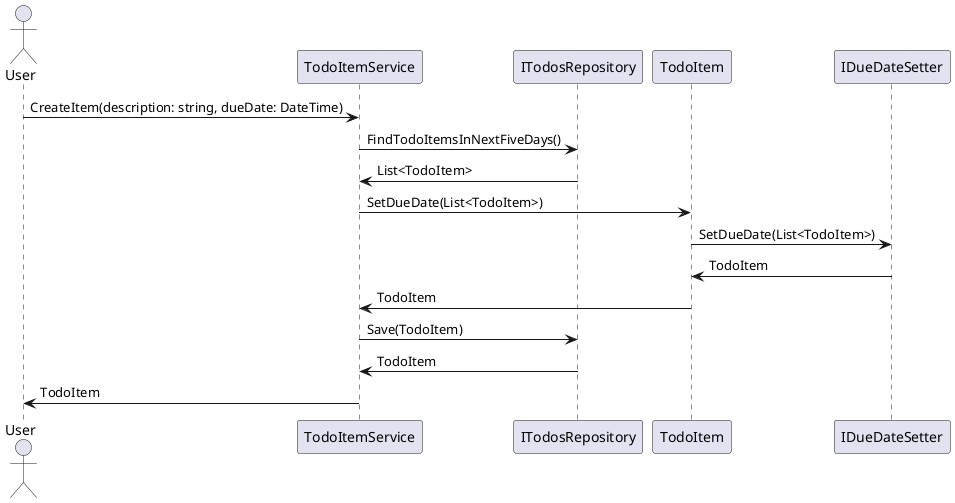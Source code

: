 @startuml
actor User
participant TodoItemService
participant ITodosRepository
participant TodoItem
participant IDueDateSetter

User -> TodoItemService: CreateItem(description: string, dueDate: DateTime)
TodoItemService-> ITodosRepository: FindTodoItemsInNextFiveDays()
TodoItemService<- ITodosRepository: List<TodoItem>
TodoItemService-> TodoItem: SetDueDate(List<TodoItem>)

TodoItem-> IDueDateSetter: SetDueDate(List<TodoItem>)
TodoItem<- IDueDateSetter: TodoItem
TodoItemService<- TodoItem: TodoItem

TodoItemService -> ITodosRepository: Save(TodoItem)
TodoItemService <- ITodosRepository: TodoItem
User <- TodoItemService: TodoItem

@enduml